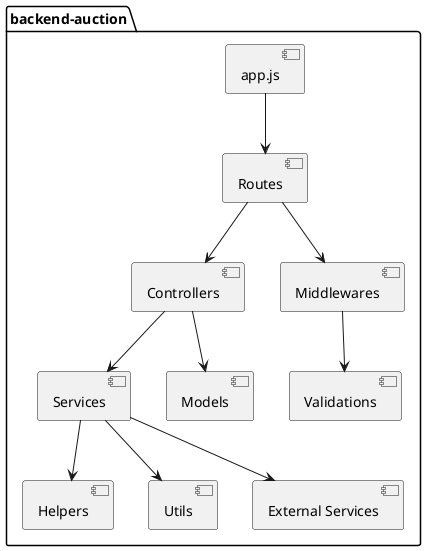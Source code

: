 @startuml componentes
package "backend-auction" {
  [app.js] --> [Routes]
  [Routes] --> [Controllers]
  [Controllers] --> [Services]
  [Controllers] --> [Models]
  [Routes] --> [Middlewares]
  [Services] --> [Helpers]
  [Services] --> [Utils]
  [Middlewares] --> [Validations]
  [Services] --> [External Services]
}
@enduml
